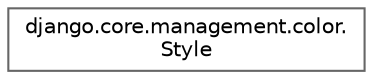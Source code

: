 digraph "Graphical Class Hierarchy"
{
 // LATEX_PDF_SIZE
  bgcolor="transparent";
  edge [fontname=Helvetica,fontsize=10,labelfontname=Helvetica,labelfontsize=10];
  node [fontname=Helvetica,fontsize=10,shape=box,height=0.2,width=0.4];
  rankdir="LR";
  Node0 [id="Node000000",label="django.core.management.color.\lStyle",height=0.2,width=0.4,color="grey40", fillcolor="white", style="filled",URL="$classdjango_1_1core_1_1management_1_1color_1_1_style.html",tooltip=" "];
}

